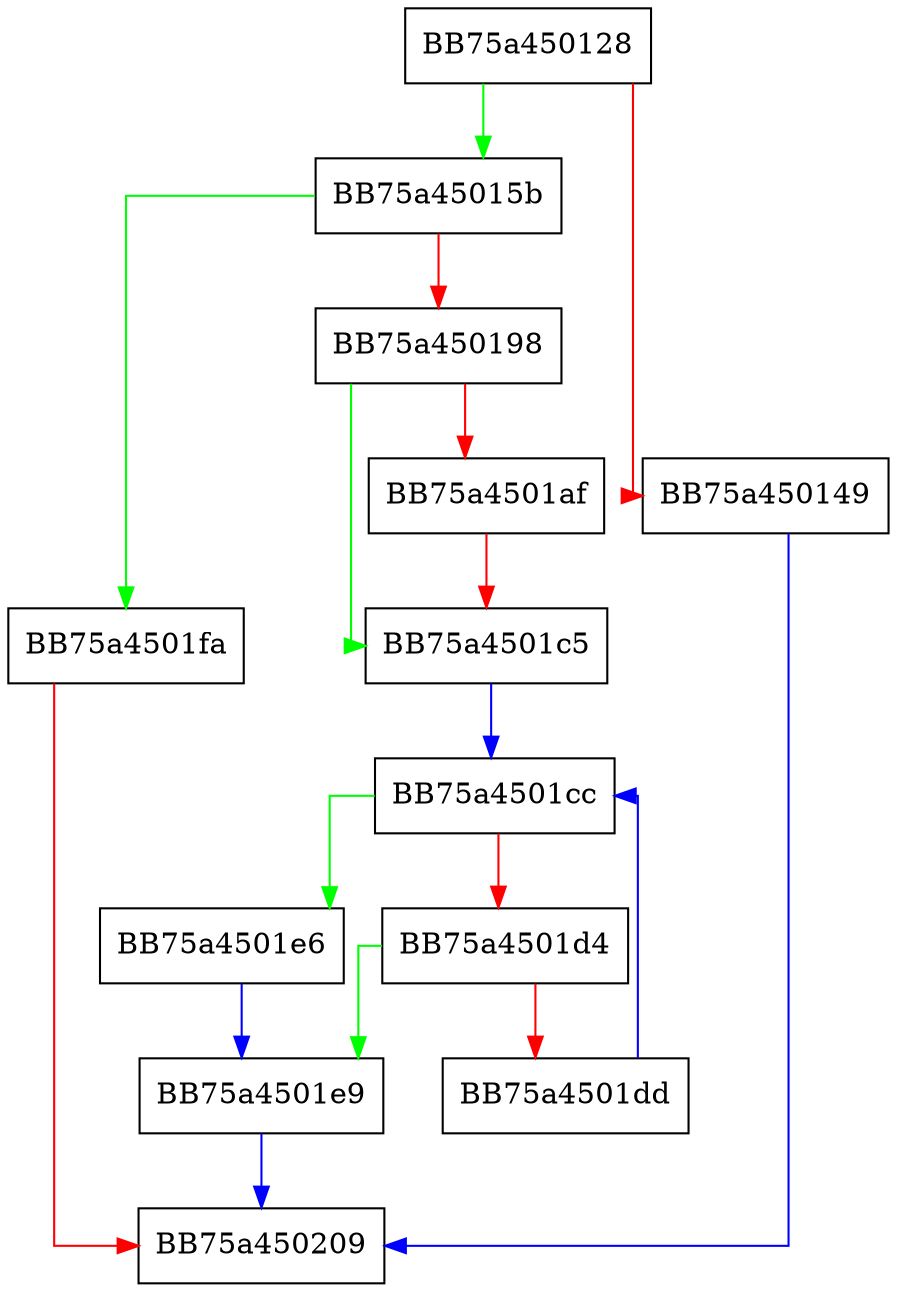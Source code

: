 digraph TlgRegisterAggregateProviderEx {
  node [shape="box"];
  graph [splines=ortho];
  BB75a450128 -> BB75a45015b [color="green"];
  BB75a450128 -> BB75a450149 [color="red"];
  BB75a450149 -> BB75a450209 [color="blue"];
  BB75a45015b -> BB75a4501fa [color="green"];
  BB75a45015b -> BB75a450198 [color="red"];
  BB75a450198 -> BB75a4501c5 [color="green"];
  BB75a450198 -> BB75a4501af [color="red"];
  BB75a4501af -> BB75a4501c5 [color="red"];
  BB75a4501c5 -> BB75a4501cc [color="blue"];
  BB75a4501cc -> BB75a4501e6 [color="green"];
  BB75a4501cc -> BB75a4501d4 [color="red"];
  BB75a4501d4 -> BB75a4501e9 [color="green"];
  BB75a4501d4 -> BB75a4501dd [color="red"];
  BB75a4501dd -> BB75a4501cc [color="blue"];
  BB75a4501e6 -> BB75a4501e9 [color="blue"];
  BB75a4501e9 -> BB75a450209 [color="blue"];
  BB75a4501fa -> BB75a450209 [color="red"];
}
